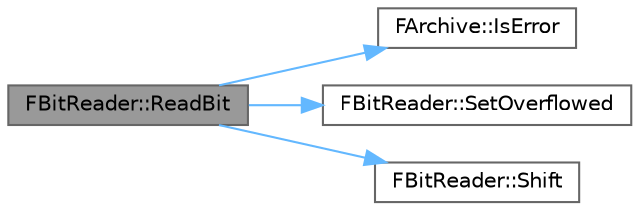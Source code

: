 digraph "FBitReader::ReadBit"
{
 // INTERACTIVE_SVG=YES
 // LATEX_PDF_SIZE
  bgcolor="transparent";
  edge [fontname=Helvetica,fontsize=10,labelfontname=Helvetica,labelfontsize=10];
  node [fontname=Helvetica,fontsize=10,shape=box,height=0.2,width=0.4];
  rankdir="LR";
  Node1 [id="Node000001",label="FBitReader::ReadBit",height=0.2,width=0.4,color="gray40", fillcolor="grey60", style="filled", fontcolor="black",tooltip=" "];
  Node1 -> Node2 [id="edge1_Node000001_Node000002",color="steelblue1",style="solid",tooltip=" "];
  Node2 [id="Node000002",label="FArchive::IsError",height=0.2,width=0.4,color="grey40", fillcolor="white", style="filled",URL="$d0/df8/classFArchive.html#ad26105fc2d75336a8ae08620680be5ea",tooltip="Returns true if this archive contains errors, which means that further serialization is generally not..."];
  Node1 -> Node3 [id="edge2_Node000001_Node000003",color="steelblue1",style="solid",tooltip=" "];
  Node3 [id="Node000003",label="FBitReader::SetOverflowed",height=0.2,width=0.4,color="grey40", fillcolor="white", style="filled",URL="$d8/d4a/structFBitReader.html#ad9e00d2c025880872f05223010c376e1",tooltip="Marks this bit reader as overflowed."];
  Node1 -> Node4 [id="edge3_Node000001_Node000004",color="steelblue1",style="solid",tooltip=" "];
  Node4 [id="Node000004",label="FBitReader::Shift",height=0.2,width=0.4,color="grey40", fillcolor="white", style="filled",URL="$d8/d4a/structFBitReader.html#a046f44230e578f495fbe8735eccdcb82",tooltip=" "];
}

